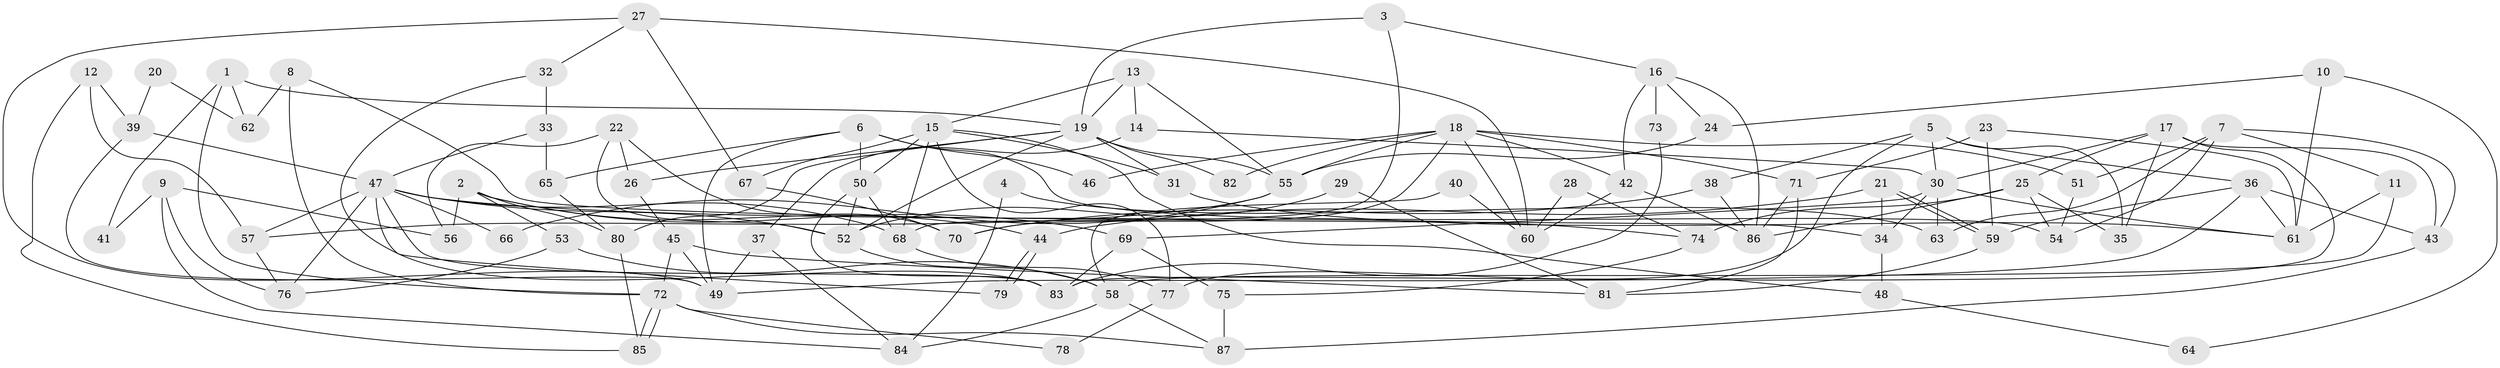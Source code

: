 // Generated by graph-tools (version 1.1) at 2025/11/02/27/25 16:11:21]
// undirected, 87 vertices, 174 edges
graph export_dot {
graph [start="1"]
  node [color=gray90,style=filled];
  1;
  2;
  3;
  4;
  5;
  6;
  7;
  8;
  9;
  10;
  11;
  12;
  13;
  14;
  15;
  16;
  17;
  18;
  19;
  20;
  21;
  22;
  23;
  24;
  25;
  26;
  27;
  28;
  29;
  30;
  31;
  32;
  33;
  34;
  35;
  36;
  37;
  38;
  39;
  40;
  41;
  42;
  43;
  44;
  45;
  46;
  47;
  48;
  49;
  50;
  51;
  52;
  53;
  54;
  55;
  56;
  57;
  58;
  59;
  60;
  61;
  62;
  63;
  64;
  65;
  66;
  67;
  68;
  69;
  70;
  71;
  72;
  73;
  74;
  75;
  76;
  77;
  78;
  79;
  80;
  81;
  82;
  83;
  84;
  85;
  86;
  87;
  1 -- 72;
  1 -- 19;
  1 -- 41;
  1 -- 62;
  2 -- 80;
  2 -- 56;
  2 -- 44;
  2 -- 53;
  2 -- 69;
  3 -- 68;
  3 -- 19;
  3 -- 16;
  4 -- 84;
  4 -- 63;
  5 -- 30;
  5 -- 35;
  5 -- 36;
  5 -- 38;
  5 -- 77;
  6 -- 54;
  6 -- 49;
  6 -- 46;
  6 -- 50;
  6 -- 65;
  7 -- 11;
  7 -- 51;
  7 -- 43;
  7 -- 54;
  7 -- 63;
  8 -- 72;
  8 -- 34;
  8 -- 62;
  9 -- 84;
  9 -- 76;
  9 -- 41;
  9 -- 56;
  10 -- 24;
  10 -- 61;
  10 -- 64;
  11 -- 58;
  11 -- 61;
  12 -- 57;
  12 -- 39;
  12 -- 85;
  13 -- 55;
  13 -- 15;
  13 -- 14;
  13 -- 19;
  14 -- 30;
  14 -- 37;
  15 -- 77;
  15 -- 50;
  15 -- 31;
  15 -- 48;
  15 -- 67;
  15 -- 68;
  16 -- 86;
  16 -- 24;
  16 -- 42;
  16 -- 73;
  17 -- 83;
  17 -- 43;
  17 -- 25;
  17 -- 30;
  17 -- 35;
  18 -- 60;
  18 -- 71;
  18 -- 42;
  18 -- 46;
  18 -- 51;
  18 -- 55;
  18 -- 70;
  18 -- 82;
  19 -- 52;
  19 -- 26;
  19 -- 31;
  19 -- 55;
  19 -- 80;
  19 -- 82;
  20 -- 39;
  20 -- 62;
  21 -- 59;
  21 -- 59;
  21 -- 44;
  21 -- 34;
  22 -- 52;
  22 -- 26;
  22 -- 56;
  22 -- 70;
  23 -- 59;
  23 -- 61;
  23 -- 71;
  24 -- 55;
  25 -- 86;
  25 -- 35;
  25 -- 54;
  25 -- 74;
  26 -- 45;
  27 -- 67;
  27 -- 32;
  27 -- 49;
  27 -- 60;
  28 -- 60;
  28 -- 74;
  29 -- 81;
  29 -- 52;
  30 -- 61;
  30 -- 34;
  30 -- 63;
  30 -- 69;
  31 -- 61;
  32 -- 33;
  32 -- 83;
  33 -- 47;
  33 -- 65;
  34 -- 48;
  36 -- 59;
  36 -- 43;
  36 -- 49;
  36 -- 61;
  37 -- 49;
  37 -- 84;
  38 -- 70;
  38 -- 86;
  39 -- 49;
  39 -- 47;
  40 -- 58;
  40 -- 60;
  42 -- 60;
  42 -- 86;
  43 -- 87;
  44 -- 79;
  44 -- 79;
  45 -- 49;
  45 -- 72;
  45 -- 81;
  47 -- 68;
  47 -- 74;
  47 -- 52;
  47 -- 57;
  47 -- 66;
  47 -- 76;
  47 -- 79;
  47 -- 83;
  48 -- 64;
  50 -- 83;
  50 -- 52;
  50 -- 68;
  51 -- 54;
  52 -- 58;
  53 -- 76;
  53 -- 58;
  55 -- 57;
  55 -- 66;
  57 -- 76;
  58 -- 84;
  58 -- 87;
  59 -- 81;
  65 -- 80;
  67 -- 70;
  68 -- 77;
  69 -- 75;
  69 -- 83;
  71 -- 86;
  71 -- 81;
  72 -- 87;
  72 -- 85;
  72 -- 85;
  72 -- 78;
  73 -- 83;
  74 -- 75;
  75 -- 87;
  77 -- 78;
  80 -- 85;
}

